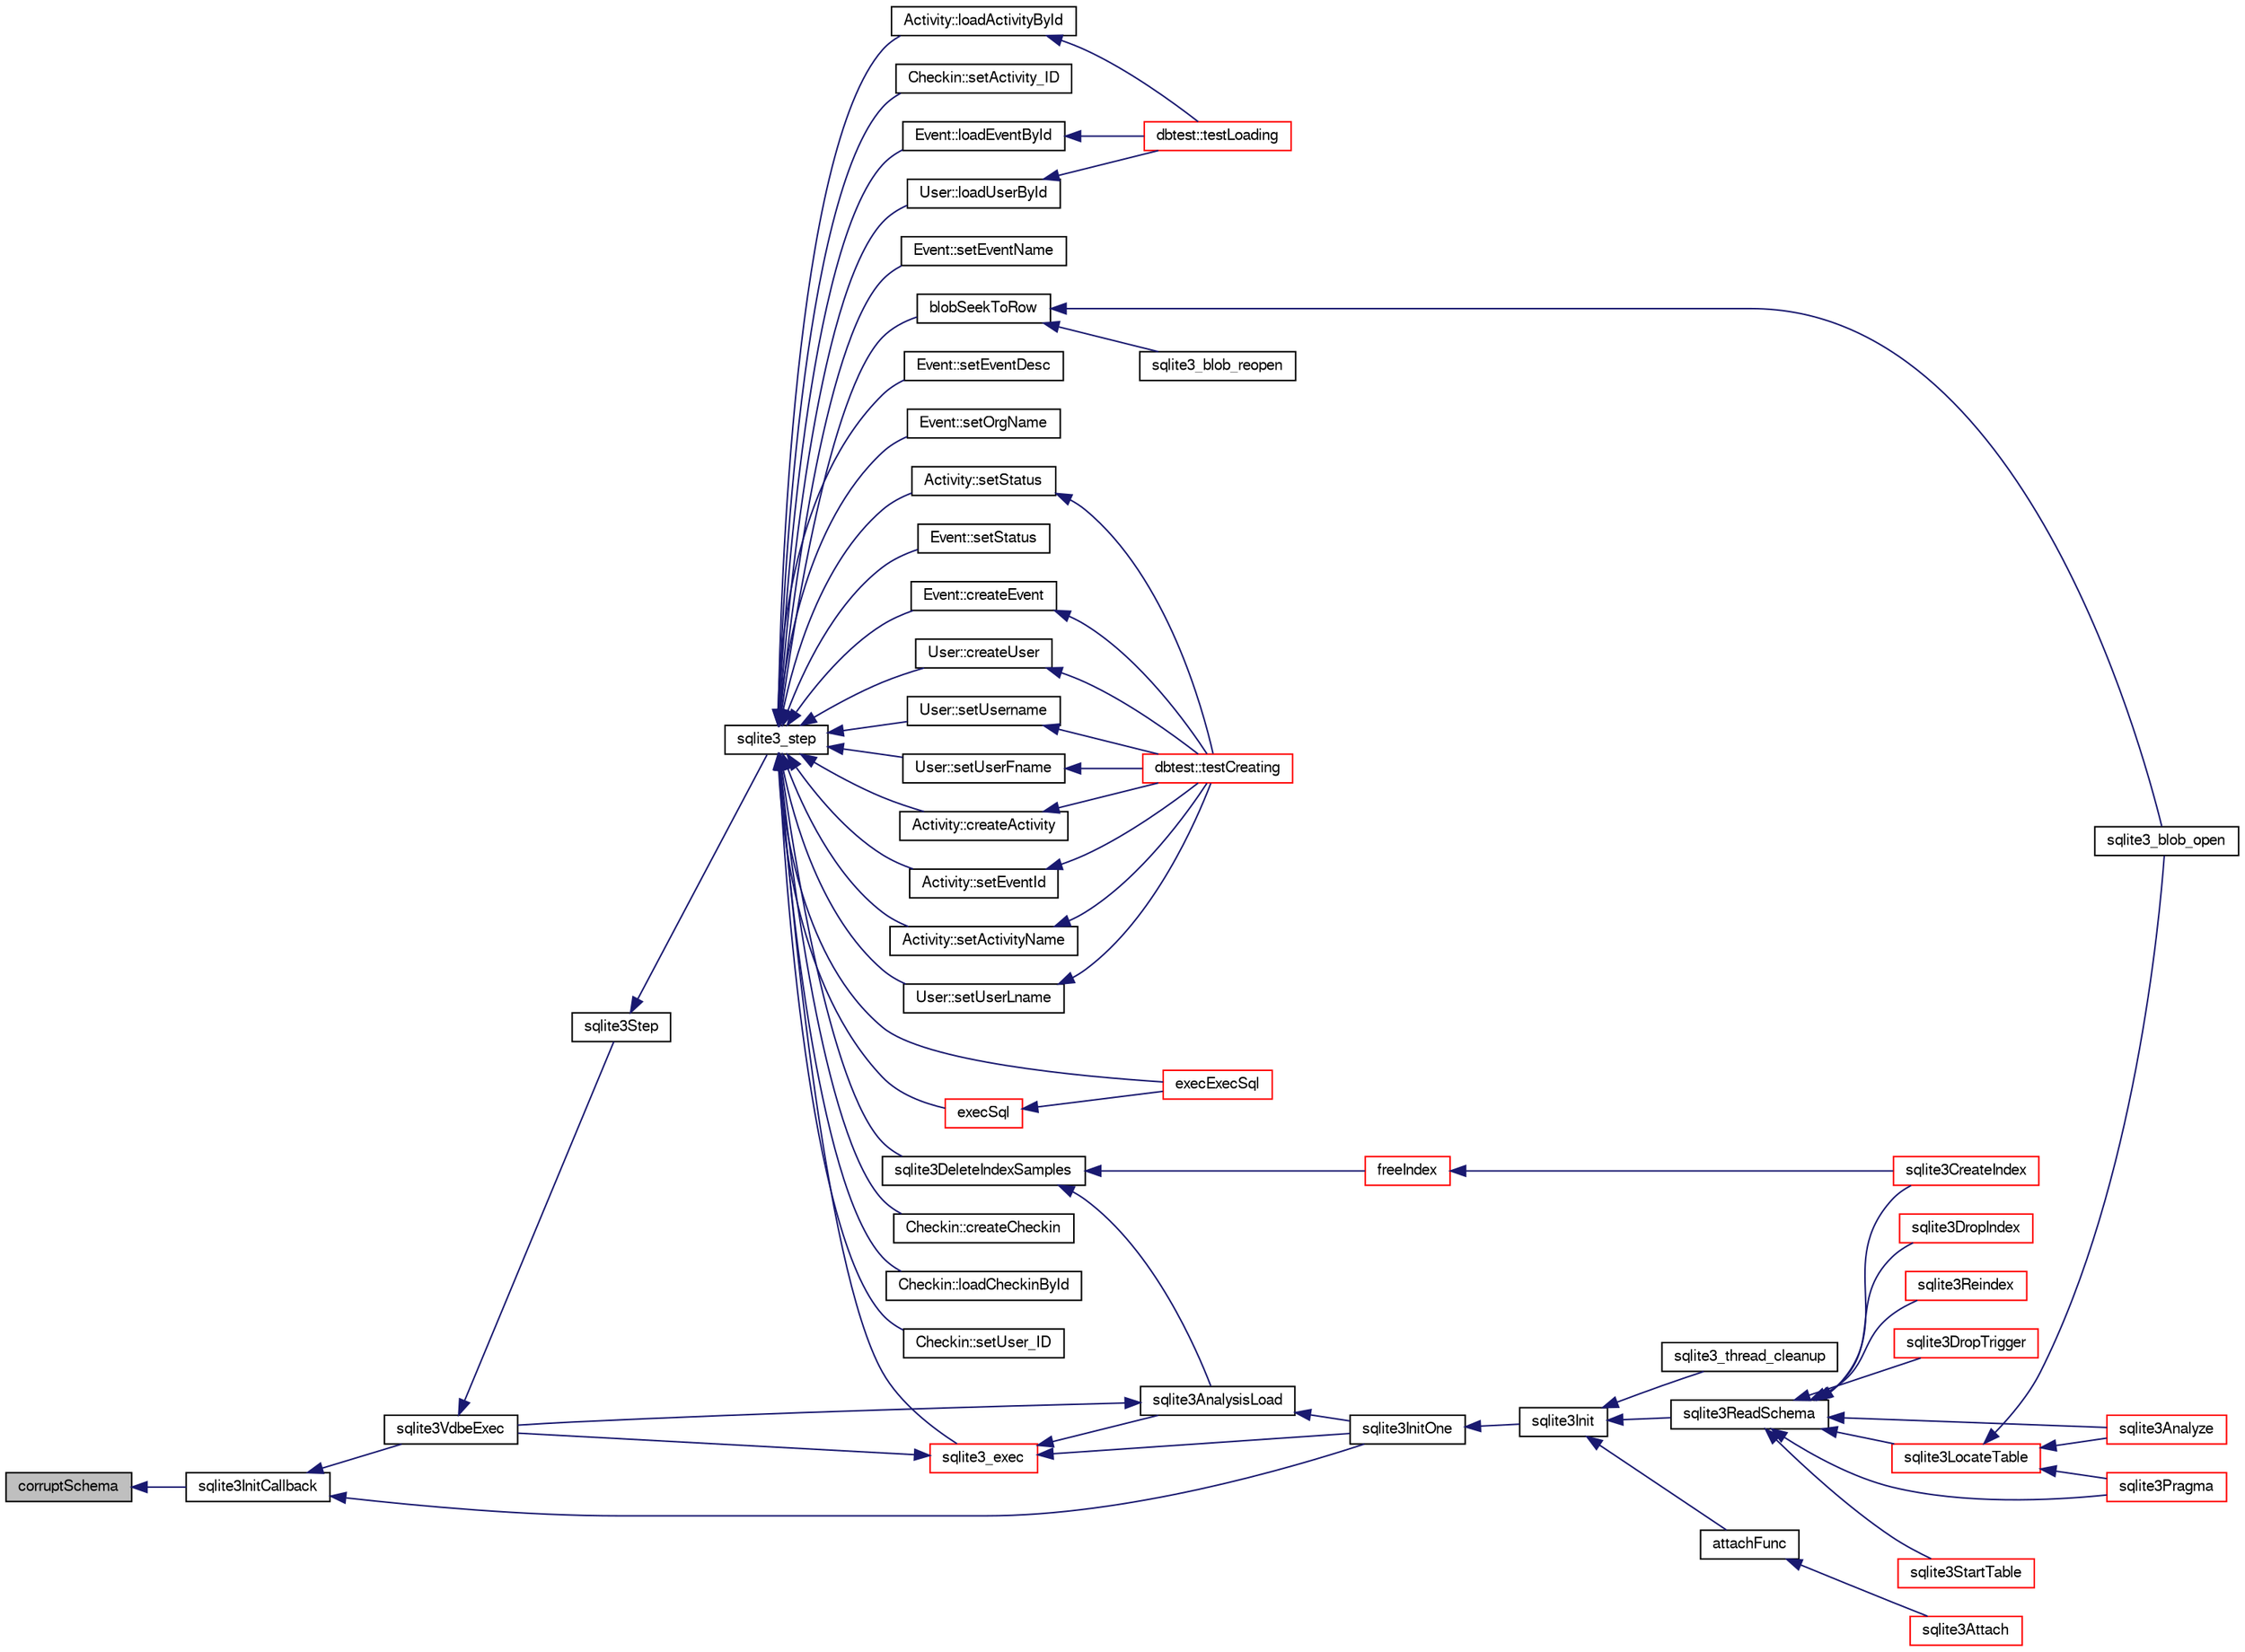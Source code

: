 digraph "corruptSchema"
{
  edge [fontname="FreeSans",fontsize="10",labelfontname="FreeSans",labelfontsize="10"];
  node [fontname="FreeSans",fontsize="10",shape=record];
  rankdir="LR";
  Node75398 [label="corruptSchema",height=0.2,width=0.4,color="black", fillcolor="grey75", style="filled", fontcolor="black"];
  Node75398 -> Node75399 [dir="back",color="midnightblue",fontsize="10",style="solid",fontname="FreeSans"];
  Node75399 [label="sqlite3InitCallback",height=0.2,width=0.4,color="black", fillcolor="white", style="filled",URL="$sqlite3_8c.html#a5183ff3c8b5311c7332250013ee018b3"];
  Node75399 -> Node75400 [dir="back",color="midnightblue",fontsize="10",style="solid",fontname="FreeSans"];
  Node75400 [label="sqlite3VdbeExec",height=0.2,width=0.4,color="black", fillcolor="white", style="filled",URL="$sqlite3_8c.html#a8ce40a614bdc56719c4d642b1e4dfb21"];
  Node75400 -> Node75401 [dir="back",color="midnightblue",fontsize="10",style="solid",fontname="FreeSans"];
  Node75401 [label="sqlite3Step",height=0.2,width=0.4,color="black", fillcolor="white", style="filled",URL="$sqlite3_8c.html#a3f2872e873e2758a4beedad1d5113554"];
  Node75401 -> Node75402 [dir="back",color="midnightblue",fontsize="10",style="solid",fontname="FreeSans"];
  Node75402 [label="sqlite3_step",height=0.2,width=0.4,color="black", fillcolor="white", style="filled",URL="$sqlite3_8h.html#ac1e491ce36b7471eb28387f7d3c74334"];
  Node75402 -> Node75403 [dir="back",color="midnightblue",fontsize="10",style="solid",fontname="FreeSans"];
  Node75403 [label="Activity::createActivity",height=0.2,width=0.4,color="black", fillcolor="white", style="filled",URL="$classActivity.html#a813cc5e52c14ab49b39014c134e3425b"];
  Node75403 -> Node75404 [dir="back",color="midnightblue",fontsize="10",style="solid",fontname="FreeSans"];
  Node75404 [label="dbtest::testCreating",height=0.2,width=0.4,color="red", fillcolor="white", style="filled",URL="$classdbtest.html#a8193e88a7df657069c8a6bd09c8243b7"];
  Node75402 -> Node75406 [dir="back",color="midnightblue",fontsize="10",style="solid",fontname="FreeSans"];
  Node75406 [label="Activity::loadActivityById",height=0.2,width=0.4,color="black", fillcolor="white", style="filled",URL="$classActivity.html#abe4ffb4f08a47212ebf9013259d9e7fd"];
  Node75406 -> Node75407 [dir="back",color="midnightblue",fontsize="10",style="solid",fontname="FreeSans"];
  Node75407 [label="dbtest::testLoading",height=0.2,width=0.4,color="red", fillcolor="white", style="filled",URL="$classdbtest.html#a6f98d82a2c8e2b9040848763504ddae1"];
  Node75402 -> Node75408 [dir="back",color="midnightblue",fontsize="10",style="solid",fontname="FreeSans"];
  Node75408 [label="Activity::setEventId",height=0.2,width=0.4,color="black", fillcolor="white", style="filled",URL="$classActivity.html#adb1d0fd0d08f473e068f0a4086bfa9ca"];
  Node75408 -> Node75404 [dir="back",color="midnightblue",fontsize="10",style="solid",fontname="FreeSans"];
  Node75402 -> Node75409 [dir="back",color="midnightblue",fontsize="10",style="solid",fontname="FreeSans"];
  Node75409 [label="Activity::setActivityName",height=0.2,width=0.4,color="black", fillcolor="white", style="filled",URL="$classActivity.html#a62dc3737b33915a36086f9dd26d16a81"];
  Node75409 -> Node75404 [dir="back",color="midnightblue",fontsize="10",style="solid",fontname="FreeSans"];
  Node75402 -> Node75410 [dir="back",color="midnightblue",fontsize="10",style="solid",fontname="FreeSans"];
  Node75410 [label="Activity::setStatus",height=0.2,width=0.4,color="black", fillcolor="white", style="filled",URL="$classActivity.html#af618135a7738f4d2a7ee147a8ef912ea"];
  Node75410 -> Node75404 [dir="back",color="midnightblue",fontsize="10",style="solid",fontname="FreeSans"];
  Node75402 -> Node75411 [dir="back",color="midnightblue",fontsize="10",style="solid",fontname="FreeSans"];
  Node75411 [label="Checkin::createCheckin",height=0.2,width=0.4,color="black", fillcolor="white", style="filled",URL="$classCheckin.html#a4e40acdf7fff0e607f6de4f24f3a163c"];
  Node75402 -> Node75412 [dir="back",color="midnightblue",fontsize="10",style="solid",fontname="FreeSans"];
  Node75412 [label="Checkin::loadCheckinById",height=0.2,width=0.4,color="black", fillcolor="white", style="filled",URL="$classCheckin.html#a3461f70ea6c68475225f2a07f78a21e0"];
  Node75402 -> Node75413 [dir="back",color="midnightblue",fontsize="10",style="solid",fontname="FreeSans"];
  Node75413 [label="Checkin::setUser_ID",height=0.2,width=0.4,color="black", fillcolor="white", style="filled",URL="$classCheckin.html#a76ab640f4f912876dbebf183db5359c6"];
  Node75402 -> Node75414 [dir="back",color="midnightblue",fontsize="10",style="solid",fontname="FreeSans"];
  Node75414 [label="Checkin::setActivity_ID",height=0.2,width=0.4,color="black", fillcolor="white", style="filled",URL="$classCheckin.html#ab2ff3ec2604ec73a42af25874a00b232"];
  Node75402 -> Node75415 [dir="back",color="midnightblue",fontsize="10",style="solid",fontname="FreeSans"];
  Node75415 [label="Event::createEvent",height=0.2,width=0.4,color="black", fillcolor="white", style="filled",URL="$classEvent.html#a77adb9f4a46ffb32c2d931f0691f5903"];
  Node75415 -> Node75404 [dir="back",color="midnightblue",fontsize="10",style="solid",fontname="FreeSans"];
  Node75402 -> Node75416 [dir="back",color="midnightblue",fontsize="10",style="solid",fontname="FreeSans"];
  Node75416 [label="Event::loadEventById",height=0.2,width=0.4,color="black", fillcolor="white", style="filled",URL="$classEvent.html#afa66cea33f722dbeecb69cc98fdea055"];
  Node75416 -> Node75407 [dir="back",color="midnightblue",fontsize="10",style="solid",fontname="FreeSans"];
  Node75402 -> Node75417 [dir="back",color="midnightblue",fontsize="10",style="solid",fontname="FreeSans"];
  Node75417 [label="Event::setEventName",height=0.2,width=0.4,color="black", fillcolor="white", style="filled",URL="$classEvent.html#a10596b6ca077df05184e30d62b08729d"];
  Node75402 -> Node75418 [dir="back",color="midnightblue",fontsize="10",style="solid",fontname="FreeSans"];
  Node75418 [label="Event::setEventDesc",height=0.2,width=0.4,color="black", fillcolor="white", style="filled",URL="$classEvent.html#ae36b8377dcae792f1c5c4726024c981b"];
  Node75402 -> Node75419 [dir="back",color="midnightblue",fontsize="10",style="solid",fontname="FreeSans"];
  Node75419 [label="Event::setOrgName",height=0.2,width=0.4,color="black", fillcolor="white", style="filled",URL="$classEvent.html#a19aac0f776bd764563a54977656cf680"];
  Node75402 -> Node75420 [dir="back",color="midnightblue",fontsize="10",style="solid",fontname="FreeSans"];
  Node75420 [label="Event::setStatus",height=0.2,width=0.4,color="black", fillcolor="white", style="filled",URL="$classEvent.html#ab0a6b9285af0f4172eb841e2b80f8972"];
  Node75402 -> Node75421 [dir="back",color="midnightblue",fontsize="10",style="solid",fontname="FreeSans"];
  Node75421 [label="blobSeekToRow",height=0.2,width=0.4,color="black", fillcolor="white", style="filled",URL="$sqlite3_8c.html#afff57e13332b98c8a44a7cebe38962ab"];
  Node75421 -> Node75422 [dir="back",color="midnightblue",fontsize="10",style="solid",fontname="FreeSans"];
  Node75422 [label="sqlite3_blob_open",height=0.2,width=0.4,color="black", fillcolor="white", style="filled",URL="$sqlite3_8h.html#adb8ad839a5bdd62a43785132bc7dd518"];
  Node75421 -> Node75423 [dir="back",color="midnightblue",fontsize="10",style="solid",fontname="FreeSans"];
  Node75423 [label="sqlite3_blob_reopen",height=0.2,width=0.4,color="black", fillcolor="white", style="filled",URL="$sqlite3_8h.html#abc77c24fdc0150138490359a94360f7e"];
  Node75402 -> Node75424 [dir="back",color="midnightblue",fontsize="10",style="solid",fontname="FreeSans"];
  Node75424 [label="sqlite3DeleteIndexSamples",height=0.2,width=0.4,color="black", fillcolor="white", style="filled",URL="$sqlite3_8c.html#aaeda0302fbf61397ec009f65bed047ef"];
  Node75424 -> Node75425 [dir="back",color="midnightblue",fontsize="10",style="solid",fontname="FreeSans"];
  Node75425 [label="sqlite3AnalysisLoad",height=0.2,width=0.4,color="black", fillcolor="white", style="filled",URL="$sqlite3_8c.html#a48a2301c27e1d3d68708b9b8761b5a01"];
  Node75425 -> Node75400 [dir="back",color="midnightblue",fontsize="10",style="solid",fontname="FreeSans"];
  Node75425 -> Node75426 [dir="back",color="midnightblue",fontsize="10",style="solid",fontname="FreeSans"];
  Node75426 [label="sqlite3InitOne",height=0.2,width=0.4,color="black", fillcolor="white", style="filled",URL="$sqlite3_8c.html#ac4318b25df65269906b0379251fe9b85"];
  Node75426 -> Node75427 [dir="back",color="midnightblue",fontsize="10",style="solid",fontname="FreeSans"];
  Node75427 [label="sqlite3Init",height=0.2,width=0.4,color="black", fillcolor="white", style="filled",URL="$sqlite3_8c.html#aed74e3dc765631a833f522f425ff5a48"];
  Node75427 -> Node75428 [dir="back",color="midnightblue",fontsize="10",style="solid",fontname="FreeSans"];
  Node75428 [label="attachFunc",height=0.2,width=0.4,color="black", fillcolor="white", style="filled",URL="$sqlite3_8c.html#a69cb751a7da501b9a0aa37e0d7c3eaf7"];
  Node75428 -> Node75429 [dir="back",color="midnightblue",fontsize="10",style="solid",fontname="FreeSans"];
  Node75429 [label="sqlite3Attach",height=0.2,width=0.4,color="red", fillcolor="white", style="filled",URL="$sqlite3_8c.html#ae0907fe0b43cc1b4c7e6a16213e8546f"];
  Node75427 -> Node75432 [dir="back",color="midnightblue",fontsize="10",style="solid",fontname="FreeSans"];
  Node75432 [label="sqlite3ReadSchema",height=0.2,width=0.4,color="black", fillcolor="white", style="filled",URL="$sqlite3_8c.html#ac41a97f30334f7d35b2b5713097eca90"];
  Node75432 -> Node75433 [dir="back",color="midnightblue",fontsize="10",style="solid",fontname="FreeSans"];
  Node75433 [label="sqlite3Analyze",height=0.2,width=0.4,color="red", fillcolor="white", style="filled",URL="$sqlite3_8c.html#ac696deb1ccaae3fa855cfbd0bfd4d048"];
  Node75432 -> Node75434 [dir="back",color="midnightblue",fontsize="10",style="solid",fontname="FreeSans"];
  Node75434 [label="sqlite3LocateTable",height=0.2,width=0.4,color="red", fillcolor="white", style="filled",URL="$sqlite3_8c.html#adfeea5b18971250d4ff7f5a44e134d75"];
  Node75434 -> Node75422 [dir="back",color="midnightblue",fontsize="10",style="solid",fontname="FreeSans"];
  Node75434 -> Node75433 [dir="back",color="midnightblue",fontsize="10",style="solid",fontname="FreeSans"];
  Node75434 -> Node75478 [dir="back",color="midnightblue",fontsize="10",style="solid",fontname="FreeSans"];
  Node75478 [label="sqlite3Pragma",height=0.2,width=0.4,color="red", fillcolor="white", style="filled",URL="$sqlite3_8c.html#a111391370f58f8e6a6eca51fd34d62ed"];
  Node75432 -> Node75522 [dir="back",color="midnightblue",fontsize="10",style="solid",fontname="FreeSans"];
  Node75522 [label="sqlite3StartTable",height=0.2,width=0.4,color="red", fillcolor="white", style="filled",URL="$sqlite3_8c.html#af49b4395f39d9078a0dda2484c183012"];
  Node75432 -> Node75439 [dir="back",color="midnightblue",fontsize="10",style="solid",fontname="FreeSans"];
  Node75439 [label="sqlite3CreateIndex",height=0.2,width=0.4,color="red", fillcolor="white", style="filled",URL="$sqlite3_8c.html#a8dbe5e590ab6c58a8c45f34f7c81e825"];
  Node75432 -> Node75524 [dir="back",color="midnightblue",fontsize="10",style="solid",fontname="FreeSans"];
  Node75524 [label="sqlite3DropIndex",height=0.2,width=0.4,color="red", fillcolor="white", style="filled",URL="$sqlite3_8c.html#a3ffd2536f34a0cf6d427710b06b71e83"];
  Node75432 -> Node75492 [dir="back",color="midnightblue",fontsize="10",style="solid",fontname="FreeSans"];
  Node75492 [label="sqlite3Reindex",height=0.2,width=0.4,color="red", fillcolor="white", style="filled",URL="$sqlite3_8c.html#abd189e31189391e1ef114b413ff4abbf"];
  Node75432 -> Node75478 [dir="back",color="midnightblue",fontsize="10",style="solid",fontname="FreeSans"];
  Node75432 -> Node75525 [dir="back",color="midnightblue",fontsize="10",style="solid",fontname="FreeSans"];
  Node75525 [label="sqlite3DropTrigger",height=0.2,width=0.4,color="red", fillcolor="white", style="filled",URL="$sqlite3_8c.html#affdf1dd65e331b06feaef6ff8636305f"];
  Node75427 -> Node75526 [dir="back",color="midnightblue",fontsize="10",style="solid",fontname="FreeSans"];
  Node75526 [label="sqlite3_thread_cleanup",height=0.2,width=0.4,color="black", fillcolor="white", style="filled",URL="$sqlite3_8h.html#a34980c829db84f02e1a1599063469f06"];
  Node75424 -> Node75527 [dir="back",color="midnightblue",fontsize="10",style="solid",fontname="FreeSans"];
  Node75527 [label="freeIndex",height=0.2,width=0.4,color="red", fillcolor="white", style="filled",URL="$sqlite3_8c.html#a00907c99c18d5bcb9d0b38c077146c31"];
  Node75527 -> Node75439 [dir="back",color="midnightblue",fontsize="10",style="solid",fontname="FreeSans"];
  Node75402 -> Node75592 [dir="back",color="midnightblue",fontsize="10",style="solid",fontname="FreeSans"];
  Node75592 [label="sqlite3_exec",height=0.2,width=0.4,color="red", fillcolor="white", style="filled",URL="$sqlite3_8h.html#a97487ec8150e0bcc8fa392ab8f0e24db"];
  Node75592 -> Node75400 [dir="back",color="midnightblue",fontsize="10",style="solid",fontname="FreeSans"];
  Node75592 -> Node75425 [dir="back",color="midnightblue",fontsize="10",style="solid",fontname="FreeSans"];
  Node75592 -> Node75426 [dir="back",color="midnightblue",fontsize="10",style="solid",fontname="FreeSans"];
  Node75402 -> Node75583 [dir="back",color="midnightblue",fontsize="10",style="solid",fontname="FreeSans"];
  Node75583 [label="execSql",height=0.2,width=0.4,color="red", fillcolor="white", style="filled",URL="$sqlite3_8c.html#a7d16651b98a110662f4c265eff0246cb"];
  Node75583 -> Node75584 [dir="back",color="midnightblue",fontsize="10",style="solid",fontname="FreeSans"];
  Node75584 [label="execExecSql",height=0.2,width=0.4,color="red", fillcolor="white", style="filled",URL="$sqlite3_8c.html#ac1be09a6c047f21133d16378d301e0d4"];
  Node75402 -> Node75584 [dir="back",color="midnightblue",fontsize="10",style="solid",fontname="FreeSans"];
  Node75402 -> Node75586 [dir="back",color="midnightblue",fontsize="10",style="solid",fontname="FreeSans"];
  Node75586 [label="User::createUser",height=0.2,width=0.4,color="black", fillcolor="white", style="filled",URL="$classUser.html#a22ed673939e8cc0a136130b809bba513"];
  Node75586 -> Node75404 [dir="back",color="midnightblue",fontsize="10",style="solid",fontname="FreeSans"];
  Node75402 -> Node75587 [dir="back",color="midnightblue",fontsize="10",style="solid",fontname="FreeSans"];
  Node75587 [label="User::loadUserById",height=0.2,width=0.4,color="black", fillcolor="white", style="filled",URL="$classUser.html#a863377665b7fb83c5547dcf9727f5092"];
  Node75587 -> Node75407 [dir="back",color="midnightblue",fontsize="10",style="solid",fontname="FreeSans"];
  Node75402 -> Node75588 [dir="back",color="midnightblue",fontsize="10",style="solid",fontname="FreeSans"];
  Node75588 [label="User::setUsername",height=0.2,width=0.4,color="black", fillcolor="white", style="filled",URL="$classUser.html#aa0497022a136cb78de785b0a39ae60b1"];
  Node75588 -> Node75404 [dir="back",color="midnightblue",fontsize="10",style="solid",fontname="FreeSans"];
  Node75402 -> Node75589 [dir="back",color="midnightblue",fontsize="10",style="solid",fontname="FreeSans"];
  Node75589 [label="User::setUserFname",height=0.2,width=0.4,color="black", fillcolor="white", style="filled",URL="$classUser.html#a72657eb55cd0ca437b4841a43f19912f"];
  Node75589 -> Node75404 [dir="back",color="midnightblue",fontsize="10",style="solid",fontname="FreeSans"];
  Node75402 -> Node75590 [dir="back",color="midnightblue",fontsize="10",style="solid",fontname="FreeSans"];
  Node75590 [label="User::setUserLname",height=0.2,width=0.4,color="black", fillcolor="white", style="filled",URL="$classUser.html#aa25973387e5afe1aa6f60dd6545e33b5"];
  Node75590 -> Node75404 [dir="back",color="midnightblue",fontsize="10",style="solid",fontname="FreeSans"];
  Node75399 -> Node75426 [dir="back",color="midnightblue",fontsize="10",style="solid",fontname="FreeSans"];
}
